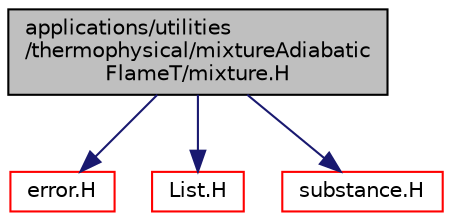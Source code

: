digraph "applications/utilities/thermophysical/mixtureAdiabaticFlameT/mixture.H"
{
  bgcolor="transparent";
  edge [fontname="Helvetica",fontsize="10",labelfontname="Helvetica",labelfontsize="10"];
  node [fontname="Helvetica",fontsize="10",shape=record];
  Node1 [label="applications/utilities\l/thermophysical/mixtureAdiabatic\lFlameT/mixture.H",height=0.2,width=0.4,color="black", fillcolor="grey75", style="filled", fontcolor="black"];
  Node1 -> Node2 [color="midnightblue",fontsize="10",style="solid",fontname="Helvetica"];
  Node2 [label="error.H",height=0.2,width=0.4,color="red",URL="$a08047.html"];
  Node1 -> Node3 [color="midnightblue",fontsize="10",style="solid",fontname="Helvetica"];
  Node3 [label="List.H",height=0.2,width=0.4,color="red",URL="$a07960.html"];
  Node1 -> Node4 [color="midnightblue",fontsize="10",style="solid",fontname="Helvetica"];
  Node4 [label="substance.H",height=0.2,width=0.4,color="red",URL="$a04760.html"];
}
